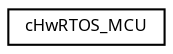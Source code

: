 digraph "Graphical Class Hierarchy"
{
  edge [fontname="Sans",fontsize="8",labelfontname="Sans",labelfontsize="8"];
  node [fontname="Sans",fontsize="8",shape=record];
  rankdir="LR";
  Node1 [label="cHwRTOS_MCU",height=0.2,width=0.4,color="black", fillcolor="white", style="filled",URL="$classc_hw_r_t_o_s___m_c_u.html"];
}
